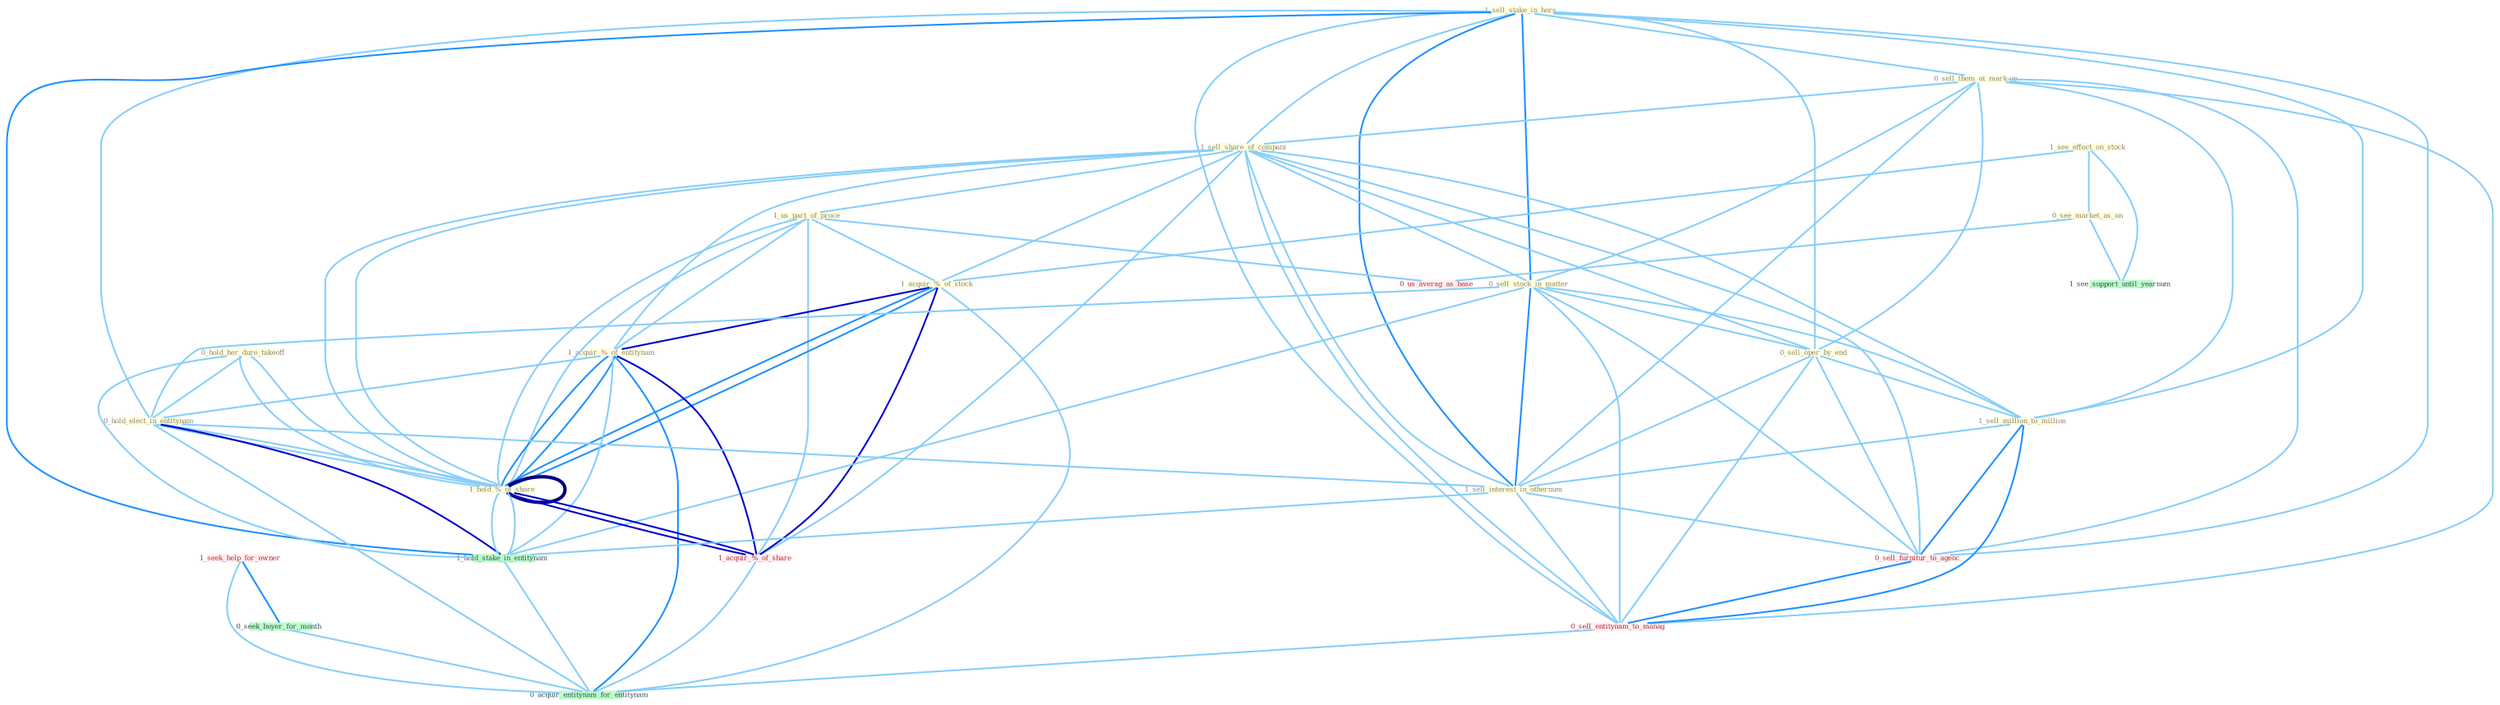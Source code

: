 Graph G{ 
    node
    [shape=polygon,style=filled,width=.5,height=.06,color="#BDFCC9",fixedsize=true,fontsize=4,
    fontcolor="#2f4f4f"];
    {node
    [color="#ffffe0", fontcolor="#8b7d6b"] "1_sell_stake_in_hors " "1_see_effect_on_stock " "0_sell_them_at_mark-up " "1_sell_share_of_compani " "0_hold_her_dure_takeoff " "1_us_part_of_proce " "0_see_market_as_on " "1_acquir_%_of_stock " "0_sell_stock_in_matter " "1_acquir_%_of_entitynam " "0_hold_elect_in_entitynam " "0_sell_oper_by_end " "1_sell_million_to_million " "1_hold_%_of_share " "1_sell_interest_in_othernum "}
{node [color="#fff0f5", fontcolor="#b22222"] "1_hold_%_of_share " "1_seek_help_for_owner " "1_acquir_%_of_share " "0_sell_furnitur_to_agenc " "0_us_averag_as_base " "0_sell_entitynam_to_manag "}
edge [color="#B0E2FF"];

	"1_sell_stake_in_hors " -- "0_sell_them_at_mark-up " [w="1", color="#87cefa" ];
	"1_sell_stake_in_hors " -- "1_sell_share_of_compani " [w="1", color="#87cefa" ];
	"1_sell_stake_in_hors " -- "0_sell_stock_in_matter " [w="2", color="#1e90ff" , len=0.8];
	"1_sell_stake_in_hors " -- "0_hold_elect_in_entitynam " [w="1", color="#87cefa" ];
	"1_sell_stake_in_hors " -- "0_sell_oper_by_end " [w="1", color="#87cefa" ];
	"1_sell_stake_in_hors " -- "1_sell_million_to_million " [w="1", color="#87cefa" ];
	"1_sell_stake_in_hors " -- "1_sell_interest_in_othernum " [w="2", color="#1e90ff" , len=0.8];
	"1_sell_stake_in_hors " -- "1_hold_stake_in_entitynam " [w="2", color="#1e90ff" , len=0.8];
	"1_sell_stake_in_hors " -- "0_sell_furnitur_to_agenc " [w="1", color="#87cefa" ];
	"1_sell_stake_in_hors " -- "0_sell_entitynam_to_manag " [w="1", color="#87cefa" ];
	"1_see_effect_on_stock " -- "0_see_market_as_on " [w="1", color="#87cefa" ];
	"1_see_effect_on_stock " -- "1_acquir_%_of_stock " [w="1", color="#87cefa" ];
	"1_see_effect_on_stock " -- "1_see_support_until_yearnum " [w="1", color="#87cefa" ];
	"0_sell_them_at_mark-up " -- "1_sell_share_of_compani " [w="1", color="#87cefa" ];
	"0_sell_them_at_mark-up " -- "0_sell_stock_in_matter " [w="1", color="#87cefa" ];
	"0_sell_them_at_mark-up " -- "0_sell_oper_by_end " [w="1", color="#87cefa" ];
	"0_sell_them_at_mark-up " -- "1_sell_million_to_million " [w="1", color="#87cefa" ];
	"0_sell_them_at_mark-up " -- "1_sell_interest_in_othernum " [w="1", color="#87cefa" ];
	"0_sell_them_at_mark-up " -- "0_sell_furnitur_to_agenc " [w="1", color="#87cefa" ];
	"0_sell_them_at_mark-up " -- "0_sell_entitynam_to_manag " [w="1", color="#87cefa" ];
	"1_sell_share_of_compani " -- "1_us_part_of_proce " [w="1", color="#87cefa" ];
	"1_sell_share_of_compani " -- "1_acquir_%_of_stock " [w="1", color="#87cefa" ];
	"1_sell_share_of_compani " -- "0_sell_stock_in_matter " [w="1", color="#87cefa" ];
	"1_sell_share_of_compani " -- "1_acquir_%_of_entitynam " [w="1", color="#87cefa" ];
	"1_sell_share_of_compani " -- "0_sell_oper_by_end " [w="1", color="#87cefa" ];
	"1_sell_share_of_compani " -- "1_sell_million_to_million " [w="1", color="#87cefa" ];
	"1_sell_share_of_compani " -- "1_hold_%_of_share " [w="1", color="#87cefa" ];
	"1_sell_share_of_compani " -- "1_sell_interest_in_othernum " [w="1", color="#87cefa" ];
	"1_sell_share_of_compani " -- "1_hold_%_of_share " [w="1", color="#87cefa" ];
	"1_sell_share_of_compani " -- "1_acquir_%_of_share " [w="1", color="#87cefa" ];
	"1_sell_share_of_compani " -- "0_sell_furnitur_to_agenc " [w="1", color="#87cefa" ];
	"1_sell_share_of_compani " -- "0_sell_entitynam_to_manag " [w="1", color="#87cefa" ];
	"0_hold_her_dure_takeoff " -- "0_hold_elect_in_entitynam " [w="1", color="#87cefa" ];
	"0_hold_her_dure_takeoff " -- "1_hold_%_of_share " [w="1", color="#87cefa" ];
	"0_hold_her_dure_takeoff " -- "1_hold_%_of_share " [w="1", color="#87cefa" ];
	"0_hold_her_dure_takeoff " -- "1_hold_stake_in_entitynam " [w="1", color="#87cefa" ];
	"1_us_part_of_proce " -- "1_acquir_%_of_stock " [w="1", color="#87cefa" ];
	"1_us_part_of_proce " -- "1_acquir_%_of_entitynam " [w="1", color="#87cefa" ];
	"1_us_part_of_proce " -- "1_hold_%_of_share " [w="1", color="#87cefa" ];
	"1_us_part_of_proce " -- "1_hold_%_of_share " [w="1", color="#87cefa" ];
	"1_us_part_of_proce " -- "1_acquir_%_of_share " [w="1", color="#87cefa" ];
	"1_us_part_of_proce " -- "0_us_averag_as_base " [w="1", color="#87cefa" ];
	"0_see_market_as_on " -- "1_see_support_until_yearnum " [w="1", color="#87cefa" ];
	"0_see_market_as_on " -- "0_us_averag_as_base " [w="1", color="#87cefa" ];
	"1_acquir_%_of_stock " -- "1_acquir_%_of_entitynam " [w="3", color="#0000cd" , len=0.6];
	"1_acquir_%_of_stock " -- "1_hold_%_of_share " [w="2", color="#1e90ff" , len=0.8];
	"1_acquir_%_of_stock " -- "1_hold_%_of_share " [w="2", color="#1e90ff" , len=0.8];
	"1_acquir_%_of_stock " -- "1_acquir_%_of_share " [w="3", color="#0000cd" , len=0.6];
	"1_acquir_%_of_stock " -- "0_acquir_entitynam_for_entitynam " [w="1", color="#87cefa" ];
	"0_sell_stock_in_matter " -- "0_hold_elect_in_entitynam " [w="1", color="#87cefa" ];
	"0_sell_stock_in_matter " -- "0_sell_oper_by_end " [w="1", color="#87cefa" ];
	"0_sell_stock_in_matter " -- "1_sell_million_to_million " [w="1", color="#87cefa" ];
	"0_sell_stock_in_matter " -- "1_sell_interest_in_othernum " [w="2", color="#1e90ff" , len=0.8];
	"0_sell_stock_in_matter " -- "1_hold_stake_in_entitynam " [w="1", color="#87cefa" ];
	"0_sell_stock_in_matter " -- "0_sell_furnitur_to_agenc " [w="1", color="#87cefa" ];
	"0_sell_stock_in_matter " -- "0_sell_entitynam_to_manag " [w="1", color="#87cefa" ];
	"1_acquir_%_of_entitynam " -- "0_hold_elect_in_entitynam " [w="1", color="#87cefa" ];
	"1_acquir_%_of_entitynam " -- "1_hold_%_of_share " [w="2", color="#1e90ff" , len=0.8];
	"1_acquir_%_of_entitynam " -- "1_hold_%_of_share " [w="2", color="#1e90ff" , len=0.8];
	"1_acquir_%_of_entitynam " -- "1_hold_stake_in_entitynam " [w="1", color="#87cefa" ];
	"1_acquir_%_of_entitynam " -- "1_acquir_%_of_share " [w="3", color="#0000cd" , len=0.6];
	"1_acquir_%_of_entitynam " -- "0_acquir_entitynam_for_entitynam " [w="2", color="#1e90ff" , len=0.8];
	"0_hold_elect_in_entitynam " -- "1_hold_%_of_share " [w="1", color="#87cefa" ];
	"0_hold_elect_in_entitynam " -- "1_sell_interest_in_othernum " [w="1", color="#87cefa" ];
	"0_hold_elect_in_entitynam " -- "1_hold_%_of_share " [w="1", color="#87cefa" ];
	"0_hold_elect_in_entitynam " -- "1_hold_stake_in_entitynam " [w="3", color="#0000cd" , len=0.6];
	"0_hold_elect_in_entitynam " -- "0_acquir_entitynam_for_entitynam " [w="1", color="#87cefa" ];
	"0_sell_oper_by_end " -- "1_sell_million_to_million " [w="1", color="#87cefa" ];
	"0_sell_oper_by_end " -- "1_sell_interest_in_othernum " [w="1", color="#87cefa" ];
	"0_sell_oper_by_end " -- "0_sell_furnitur_to_agenc " [w="1", color="#87cefa" ];
	"0_sell_oper_by_end " -- "0_sell_entitynam_to_manag " [w="1", color="#87cefa" ];
	"1_sell_million_to_million " -- "1_sell_interest_in_othernum " [w="1", color="#87cefa" ];
	"1_sell_million_to_million " -- "0_sell_furnitur_to_agenc " [w="2", color="#1e90ff" , len=0.8];
	"1_sell_million_to_million " -- "0_sell_entitynam_to_manag " [w="2", color="#1e90ff" , len=0.8];
	"1_hold_%_of_share " -- "1_hold_%_of_share " [w="4", style=bold, color="#000080", len=0.4];
	"1_hold_%_of_share " -- "1_hold_stake_in_entitynam " [w="1", color="#87cefa" ];
	"1_hold_%_of_share " -- "1_acquir_%_of_share " [w="3", color="#0000cd" , len=0.6];
	"1_sell_interest_in_othernum " -- "1_hold_stake_in_entitynam " [w="1", color="#87cefa" ];
	"1_sell_interest_in_othernum " -- "0_sell_furnitur_to_agenc " [w="1", color="#87cefa" ];
	"1_sell_interest_in_othernum " -- "0_sell_entitynam_to_manag " [w="1", color="#87cefa" ];
	"1_hold_%_of_share " -- "1_hold_stake_in_entitynam " [w="1", color="#87cefa" ];
	"1_hold_%_of_share " -- "1_acquir_%_of_share " [w="3", color="#0000cd" , len=0.6];
	"1_hold_stake_in_entitynam " -- "0_acquir_entitynam_for_entitynam " [w="1", color="#87cefa" ];
	"1_seek_help_for_owner " -- "0_seek_buyer_for_month " [w="2", color="#1e90ff" , len=0.8];
	"1_seek_help_for_owner " -- "0_acquir_entitynam_for_entitynam " [w="1", color="#87cefa" ];
	"0_seek_buyer_for_month " -- "0_acquir_entitynam_for_entitynam " [w="1", color="#87cefa" ];
	"1_acquir_%_of_share " -- "0_acquir_entitynam_for_entitynam " [w="1", color="#87cefa" ];
	"0_sell_furnitur_to_agenc " -- "0_sell_entitynam_to_manag " [w="2", color="#1e90ff" , len=0.8];
	"0_sell_entitynam_to_manag " -- "0_acquir_entitynam_for_entitynam " [w="1", color="#87cefa" ];
}
